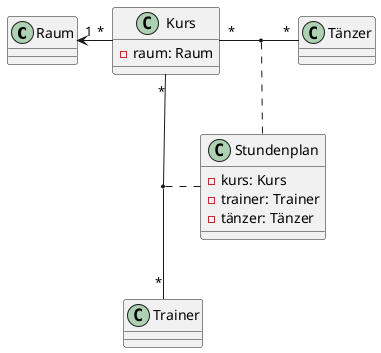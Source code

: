 @startuml
'https://plantuml.com/class-diagram


class Raum{

}

class Tänzer{

}

class Kurs{
    -raum: Raum
}

class Stundenplan{
    -kurs: Kurs
    -trainer: Trainer
    -tänzer: Tänzer
}

class Trainer{

}




Kurs "*" -l-> "1" Raum
Kurs "*" -- "*" Trainer
Kurs "*" -l- "*" Tänzer

(Kurs, Trainer) .. Stundenplan
(Kurs, Tänzer) .. Stundenplan


@enduml